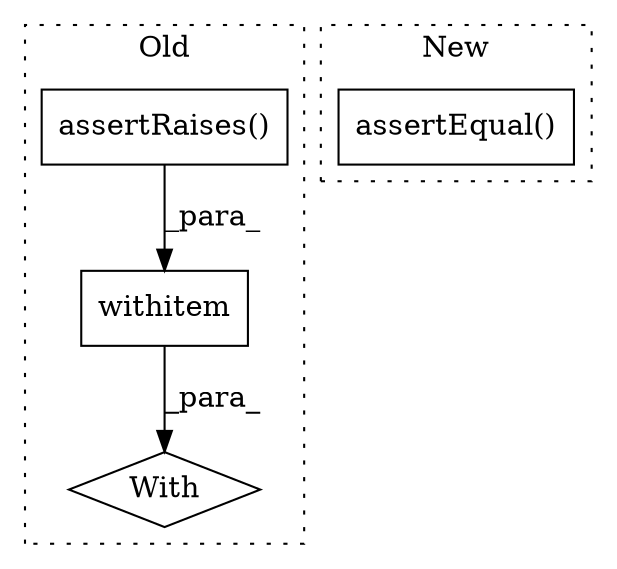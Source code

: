 digraph G {
subgraph cluster0 {
1 [label="withitem" a="49" s="11348" l="4" shape="box"];
3 [label="With" a="39" s="11343,11352" l="5,43" shape="diamond"];
4 [label="assertRaises()" a="75" s="11348,11380" l="18,1" shape="box"];
label = "Old";
style="dotted";
}
subgraph cluster1 {
2 [label="assertEqual()" a="75" s="11670,11696" l="17,1" shape="box"];
label = "New";
style="dotted";
}
1 -> 3 [label="_para_"];
4 -> 1 [label="_para_"];
}